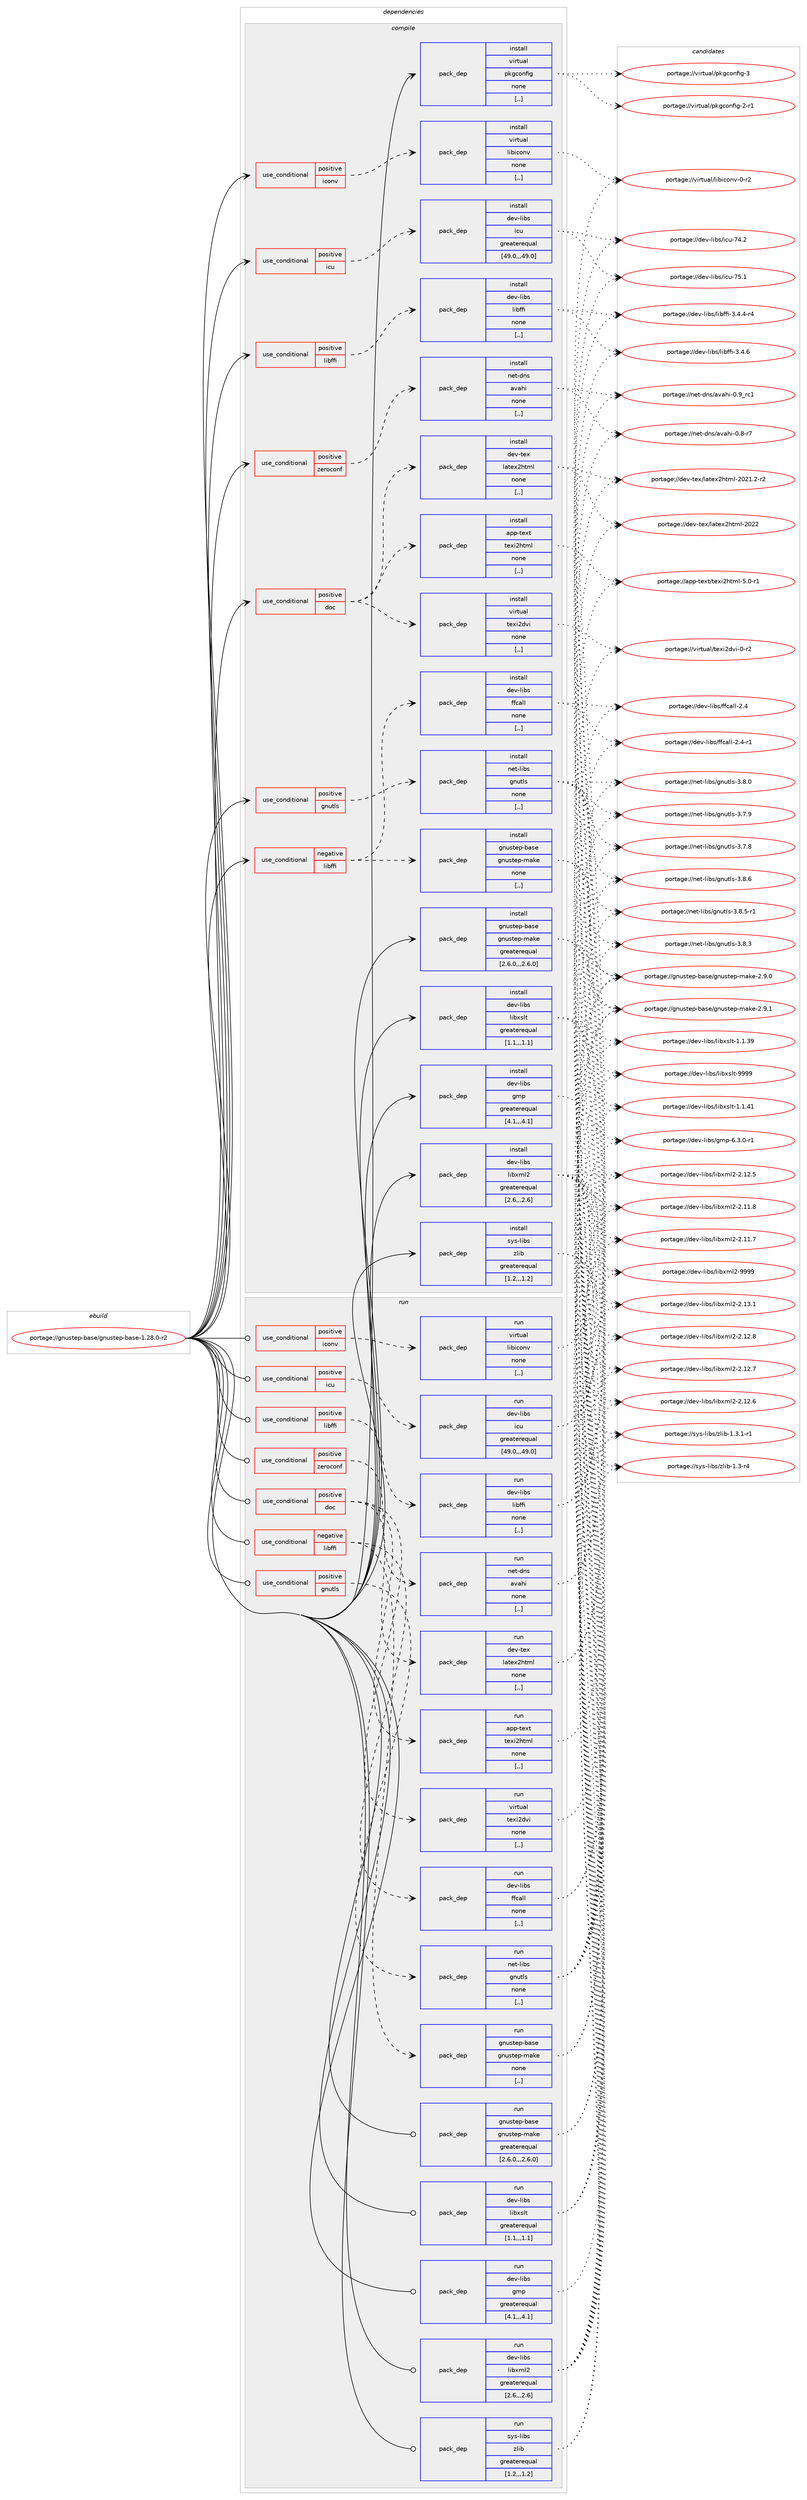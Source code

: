 digraph prolog {

# *************
# Graph options
# *************

newrank=true;
concentrate=true;
compound=true;
graph [rankdir=LR,fontname=Helvetica,fontsize=10,ranksep=1.5];#, ranksep=2.5, nodesep=0.2];
edge  [arrowhead=vee];
node  [fontname=Helvetica,fontsize=10];

# **********
# The ebuild
# **********

subgraph cluster_leftcol {
color=gray;
rank=same;
label=<<i>ebuild</i>>;
id [label="portage://gnustep-base/gnustep-base-1.28.0-r2", color=red, width=4, href="../gnustep-base/gnustep-base-1.28.0-r2.svg"];
}

# ****************
# The dependencies
# ****************

subgraph cluster_midcol {
color=gray;
label=<<i>dependencies</i>>;
subgraph cluster_compile {
fillcolor="#eeeeee";
style=filled;
label=<<i>compile</i>>;
subgraph cond65644 {
dependency240424 [label=<<TABLE BORDER="0" CELLBORDER="1" CELLSPACING="0" CELLPADDING="4"><TR><TD ROWSPAN="3" CELLPADDING="10">use_conditional</TD></TR><TR><TD>negative</TD></TR><TR><TD>libffi</TD></TR></TABLE>>, shape=none, color=red];
subgraph pack173234 {
dependency240425 [label=<<TABLE BORDER="0" CELLBORDER="1" CELLSPACING="0" CELLPADDING="4" WIDTH="220"><TR><TD ROWSPAN="6" CELLPADDING="30">pack_dep</TD></TR><TR><TD WIDTH="110">install</TD></TR><TR><TD>dev-libs</TD></TR><TR><TD>ffcall</TD></TR><TR><TD>none</TD></TR><TR><TD>[,,]</TD></TR></TABLE>>, shape=none, color=blue];
}
dependency240424:e -> dependency240425:w [weight=20,style="dashed",arrowhead="vee"];
subgraph pack173235 {
dependency240426 [label=<<TABLE BORDER="0" CELLBORDER="1" CELLSPACING="0" CELLPADDING="4" WIDTH="220"><TR><TD ROWSPAN="6" CELLPADDING="30">pack_dep</TD></TR><TR><TD WIDTH="110">install</TD></TR><TR><TD>gnustep-base</TD></TR><TR><TD>gnustep-make</TD></TR><TR><TD>none</TD></TR><TR><TD>[,,]</TD></TR></TABLE>>, shape=none, color=blue];
}
dependency240424:e -> dependency240426:w [weight=20,style="dashed",arrowhead="vee"];
}
id:e -> dependency240424:w [weight=20,style="solid",arrowhead="vee"];
subgraph cond65645 {
dependency240427 [label=<<TABLE BORDER="0" CELLBORDER="1" CELLSPACING="0" CELLPADDING="4"><TR><TD ROWSPAN="3" CELLPADDING="10">use_conditional</TD></TR><TR><TD>positive</TD></TR><TR><TD>doc</TD></TR></TABLE>>, shape=none, color=red];
subgraph pack173236 {
dependency240428 [label=<<TABLE BORDER="0" CELLBORDER="1" CELLSPACING="0" CELLPADDING="4" WIDTH="220"><TR><TD ROWSPAN="6" CELLPADDING="30">pack_dep</TD></TR><TR><TD WIDTH="110">install</TD></TR><TR><TD>virtual</TD></TR><TR><TD>texi2dvi</TD></TR><TR><TD>none</TD></TR><TR><TD>[,,]</TD></TR></TABLE>>, shape=none, color=blue];
}
dependency240427:e -> dependency240428:w [weight=20,style="dashed",arrowhead="vee"];
subgraph pack173237 {
dependency240429 [label=<<TABLE BORDER="0" CELLBORDER="1" CELLSPACING="0" CELLPADDING="4" WIDTH="220"><TR><TD ROWSPAN="6" CELLPADDING="30">pack_dep</TD></TR><TR><TD WIDTH="110">install</TD></TR><TR><TD>dev-tex</TD></TR><TR><TD>latex2html</TD></TR><TR><TD>none</TD></TR><TR><TD>[,,]</TD></TR></TABLE>>, shape=none, color=blue];
}
dependency240427:e -> dependency240429:w [weight=20,style="dashed",arrowhead="vee"];
subgraph pack173238 {
dependency240430 [label=<<TABLE BORDER="0" CELLBORDER="1" CELLSPACING="0" CELLPADDING="4" WIDTH="220"><TR><TD ROWSPAN="6" CELLPADDING="30">pack_dep</TD></TR><TR><TD WIDTH="110">install</TD></TR><TR><TD>app-text</TD></TR><TR><TD>texi2html</TD></TR><TR><TD>none</TD></TR><TR><TD>[,,]</TD></TR></TABLE>>, shape=none, color=blue];
}
dependency240427:e -> dependency240430:w [weight=20,style="dashed",arrowhead="vee"];
}
id:e -> dependency240427:w [weight=20,style="solid",arrowhead="vee"];
subgraph cond65646 {
dependency240431 [label=<<TABLE BORDER="0" CELLBORDER="1" CELLSPACING="0" CELLPADDING="4"><TR><TD ROWSPAN="3" CELLPADDING="10">use_conditional</TD></TR><TR><TD>positive</TD></TR><TR><TD>gnutls</TD></TR></TABLE>>, shape=none, color=red];
subgraph pack173239 {
dependency240432 [label=<<TABLE BORDER="0" CELLBORDER="1" CELLSPACING="0" CELLPADDING="4" WIDTH="220"><TR><TD ROWSPAN="6" CELLPADDING="30">pack_dep</TD></TR><TR><TD WIDTH="110">install</TD></TR><TR><TD>net-libs</TD></TR><TR><TD>gnutls</TD></TR><TR><TD>none</TD></TR><TR><TD>[,,]</TD></TR></TABLE>>, shape=none, color=blue];
}
dependency240431:e -> dependency240432:w [weight=20,style="dashed",arrowhead="vee"];
}
id:e -> dependency240431:w [weight=20,style="solid",arrowhead="vee"];
subgraph cond65647 {
dependency240433 [label=<<TABLE BORDER="0" CELLBORDER="1" CELLSPACING="0" CELLPADDING="4"><TR><TD ROWSPAN="3" CELLPADDING="10">use_conditional</TD></TR><TR><TD>positive</TD></TR><TR><TD>iconv</TD></TR></TABLE>>, shape=none, color=red];
subgraph pack173240 {
dependency240434 [label=<<TABLE BORDER="0" CELLBORDER="1" CELLSPACING="0" CELLPADDING="4" WIDTH="220"><TR><TD ROWSPAN="6" CELLPADDING="30">pack_dep</TD></TR><TR><TD WIDTH="110">install</TD></TR><TR><TD>virtual</TD></TR><TR><TD>libiconv</TD></TR><TR><TD>none</TD></TR><TR><TD>[,,]</TD></TR></TABLE>>, shape=none, color=blue];
}
dependency240433:e -> dependency240434:w [weight=20,style="dashed",arrowhead="vee"];
}
id:e -> dependency240433:w [weight=20,style="solid",arrowhead="vee"];
subgraph cond65648 {
dependency240435 [label=<<TABLE BORDER="0" CELLBORDER="1" CELLSPACING="0" CELLPADDING="4"><TR><TD ROWSPAN="3" CELLPADDING="10">use_conditional</TD></TR><TR><TD>positive</TD></TR><TR><TD>icu</TD></TR></TABLE>>, shape=none, color=red];
subgraph pack173241 {
dependency240436 [label=<<TABLE BORDER="0" CELLBORDER="1" CELLSPACING="0" CELLPADDING="4" WIDTH="220"><TR><TD ROWSPAN="6" CELLPADDING="30">pack_dep</TD></TR><TR><TD WIDTH="110">install</TD></TR><TR><TD>dev-libs</TD></TR><TR><TD>icu</TD></TR><TR><TD>greaterequal</TD></TR><TR><TD>[49.0,,,49.0]</TD></TR></TABLE>>, shape=none, color=blue];
}
dependency240435:e -> dependency240436:w [weight=20,style="dashed",arrowhead="vee"];
}
id:e -> dependency240435:w [weight=20,style="solid",arrowhead="vee"];
subgraph cond65649 {
dependency240437 [label=<<TABLE BORDER="0" CELLBORDER="1" CELLSPACING="0" CELLPADDING="4"><TR><TD ROWSPAN="3" CELLPADDING="10">use_conditional</TD></TR><TR><TD>positive</TD></TR><TR><TD>libffi</TD></TR></TABLE>>, shape=none, color=red];
subgraph pack173242 {
dependency240438 [label=<<TABLE BORDER="0" CELLBORDER="1" CELLSPACING="0" CELLPADDING="4" WIDTH="220"><TR><TD ROWSPAN="6" CELLPADDING="30">pack_dep</TD></TR><TR><TD WIDTH="110">install</TD></TR><TR><TD>dev-libs</TD></TR><TR><TD>libffi</TD></TR><TR><TD>none</TD></TR><TR><TD>[,,]</TD></TR></TABLE>>, shape=none, color=blue];
}
dependency240437:e -> dependency240438:w [weight=20,style="dashed",arrowhead="vee"];
}
id:e -> dependency240437:w [weight=20,style="solid",arrowhead="vee"];
subgraph cond65650 {
dependency240439 [label=<<TABLE BORDER="0" CELLBORDER="1" CELLSPACING="0" CELLPADDING="4"><TR><TD ROWSPAN="3" CELLPADDING="10">use_conditional</TD></TR><TR><TD>positive</TD></TR><TR><TD>zeroconf</TD></TR></TABLE>>, shape=none, color=red];
subgraph pack173243 {
dependency240440 [label=<<TABLE BORDER="0" CELLBORDER="1" CELLSPACING="0" CELLPADDING="4" WIDTH="220"><TR><TD ROWSPAN="6" CELLPADDING="30">pack_dep</TD></TR><TR><TD WIDTH="110">install</TD></TR><TR><TD>net-dns</TD></TR><TR><TD>avahi</TD></TR><TR><TD>none</TD></TR><TR><TD>[,,]</TD></TR></TABLE>>, shape=none, color=blue];
}
dependency240439:e -> dependency240440:w [weight=20,style="dashed",arrowhead="vee"];
}
id:e -> dependency240439:w [weight=20,style="solid",arrowhead="vee"];
subgraph pack173244 {
dependency240441 [label=<<TABLE BORDER="0" CELLBORDER="1" CELLSPACING="0" CELLPADDING="4" WIDTH="220"><TR><TD ROWSPAN="6" CELLPADDING="30">pack_dep</TD></TR><TR><TD WIDTH="110">install</TD></TR><TR><TD>dev-libs</TD></TR><TR><TD>gmp</TD></TR><TR><TD>greaterequal</TD></TR><TR><TD>[4.1,,,4.1]</TD></TR></TABLE>>, shape=none, color=blue];
}
id:e -> dependency240441:w [weight=20,style="solid",arrowhead="vee"];
subgraph pack173245 {
dependency240442 [label=<<TABLE BORDER="0" CELLBORDER="1" CELLSPACING="0" CELLPADDING="4" WIDTH="220"><TR><TD ROWSPAN="6" CELLPADDING="30">pack_dep</TD></TR><TR><TD WIDTH="110">install</TD></TR><TR><TD>dev-libs</TD></TR><TR><TD>libxml2</TD></TR><TR><TD>greaterequal</TD></TR><TR><TD>[2.6,,,2.6]</TD></TR></TABLE>>, shape=none, color=blue];
}
id:e -> dependency240442:w [weight=20,style="solid",arrowhead="vee"];
subgraph pack173246 {
dependency240443 [label=<<TABLE BORDER="0" CELLBORDER="1" CELLSPACING="0" CELLPADDING="4" WIDTH="220"><TR><TD ROWSPAN="6" CELLPADDING="30">pack_dep</TD></TR><TR><TD WIDTH="110">install</TD></TR><TR><TD>dev-libs</TD></TR><TR><TD>libxslt</TD></TR><TR><TD>greaterequal</TD></TR><TR><TD>[1.1,,,1.1]</TD></TR></TABLE>>, shape=none, color=blue];
}
id:e -> dependency240443:w [weight=20,style="solid",arrowhead="vee"];
subgraph pack173247 {
dependency240444 [label=<<TABLE BORDER="0" CELLBORDER="1" CELLSPACING="0" CELLPADDING="4" WIDTH="220"><TR><TD ROWSPAN="6" CELLPADDING="30">pack_dep</TD></TR><TR><TD WIDTH="110">install</TD></TR><TR><TD>gnustep-base</TD></TR><TR><TD>gnustep-make</TD></TR><TR><TD>greaterequal</TD></TR><TR><TD>[2.6.0,,,2.6.0]</TD></TR></TABLE>>, shape=none, color=blue];
}
id:e -> dependency240444:w [weight=20,style="solid",arrowhead="vee"];
subgraph pack173248 {
dependency240445 [label=<<TABLE BORDER="0" CELLBORDER="1" CELLSPACING="0" CELLPADDING="4" WIDTH="220"><TR><TD ROWSPAN="6" CELLPADDING="30">pack_dep</TD></TR><TR><TD WIDTH="110">install</TD></TR><TR><TD>sys-libs</TD></TR><TR><TD>zlib</TD></TR><TR><TD>greaterequal</TD></TR><TR><TD>[1.2,,,1.2]</TD></TR></TABLE>>, shape=none, color=blue];
}
id:e -> dependency240445:w [weight=20,style="solid",arrowhead="vee"];
subgraph pack173249 {
dependency240446 [label=<<TABLE BORDER="0" CELLBORDER="1" CELLSPACING="0" CELLPADDING="4" WIDTH="220"><TR><TD ROWSPAN="6" CELLPADDING="30">pack_dep</TD></TR><TR><TD WIDTH="110">install</TD></TR><TR><TD>virtual</TD></TR><TR><TD>pkgconfig</TD></TR><TR><TD>none</TD></TR><TR><TD>[,,]</TD></TR></TABLE>>, shape=none, color=blue];
}
id:e -> dependency240446:w [weight=20,style="solid",arrowhead="vee"];
}
subgraph cluster_compileandrun {
fillcolor="#eeeeee";
style=filled;
label=<<i>compile and run</i>>;
}
subgraph cluster_run {
fillcolor="#eeeeee";
style=filled;
label=<<i>run</i>>;
subgraph cond65651 {
dependency240447 [label=<<TABLE BORDER="0" CELLBORDER="1" CELLSPACING="0" CELLPADDING="4"><TR><TD ROWSPAN="3" CELLPADDING="10">use_conditional</TD></TR><TR><TD>negative</TD></TR><TR><TD>libffi</TD></TR></TABLE>>, shape=none, color=red];
subgraph pack173250 {
dependency240448 [label=<<TABLE BORDER="0" CELLBORDER="1" CELLSPACING="0" CELLPADDING="4" WIDTH="220"><TR><TD ROWSPAN="6" CELLPADDING="30">pack_dep</TD></TR><TR><TD WIDTH="110">run</TD></TR><TR><TD>dev-libs</TD></TR><TR><TD>ffcall</TD></TR><TR><TD>none</TD></TR><TR><TD>[,,]</TD></TR></TABLE>>, shape=none, color=blue];
}
dependency240447:e -> dependency240448:w [weight=20,style="dashed",arrowhead="vee"];
subgraph pack173251 {
dependency240449 [label=<<TABLE BORDER="0" CELLBORDER="1" CELLSPACING="0" CELLPADDING="4" WIDTH="220"><TR><TD ROWSPAN="6" CELLPADDING="30">pack_dep</TD></TR><TR><TD WIDTH="110">run</TD></TR><TR><TD>gnustep-base</TD></TR><TR><TD>gnustep-make</TD></TR><TR><TD>none</TD></TR><TR><TD>[,,]</TD></TR></TABLE>>, shape=none, color=blue];
}
dependency240447:e -> dependency240449:w [weight=20,style="dashed",arrowhead="vee"];
}
id:e -> dependency240447:w [weight=20,style="solid",arrowhead="odot"];
subgraph cond65652 {
dependency240450 [label=<<TABLE BORDER="0" CELLBORDER="1" CELLSPACING="0" CELLPADDING="4"><TR><TD ROWSPAN="3" CELLPADDING="10">use_conditional</TD></TR><TR><TD>positive</TD></TR><TR><TD>doc</TD></TR></TABLE>>, shape=none, color=red];
subgraph pack173252 {
dependency240451 [label=<<TABLE BORDER="0" CELLBORDER="1" CELLSPACING="0" CELLPADDING="4" WIDTH="220"><TR><TD ROWSPAN="6" CELLPADDING="30">pack_dep</TD></TR><TR><TD WIDTH="110">run</TD></TR><TR><TD>virtual</TD></TR><TR><TD>texi2dvi</TD></TR><TR><TD>none</TD></TR><TR><TD>[,,]</TD></TR></TABLE>>, shape=none, color=blue];
}
dependency240450:e -> dependency240451:w [weight=20,style="dashed",arrowhead="vee"];
subgraph pack173253 {
dependency240452 [label=<<TABLE BORDER="0" CELLBORDER="1" CELLSPACING="0" CELLPADDING="4" WIDTH="220"><TR><TD ROWSPAN="6" CELLPADDING="30">pack_dep</TD></TR><TR><TD WIDTH="110">run</TD></TR><TR><TD>dev-tex</TD></TR><TR><TD>latex2html</TD></TR><TR><TD>none</TD></TR><TR><TD>[,,]</TD></TR></TABLE>>, shape=none, color=blue];
}
dependency240450:e -> dependency240452:w [weight=20,style="dashed",arrowhead="vee"];
subgraph pack173254 {
dependency240453 [label=<<TABLE BORDER="0" CELLBORDER="1" CELLSPACING="0" CELLPADDING="4" WIDTH="220"><TR><TD ROWSPAN="6" CELLPADDING="30">pack_dep</TD></TR><TR><TD WIDTH="110">run</TD></TR><TR><TD>app-text</TD></TR><TR><TD>texi2html</TD></TR><TR><TD>none</TD></TR><TR><TD>[,,]</TD></TR></TABLE>>, shape=none, color=blue];
}
dependency240450:e -> dependency240453:w [weight=20,style="dashed",arrowhead="vee"];
}
id:e -> dependency240450:w [weight=20,style="solid",arrowhead="odot"];
subgraph cond65653 {
dependency240454 [label=<<TABLE BORDER="0" CELLBORDER="1" CELLSPACING="0" CELLPADDING="4"><TR><TD ROWSPAN="3" CELLPADDING="10">use_conditional</TD></TR><TR><TD>positive</TD></TR><TR><TD>gnutls</TD></TR></TABLE>>, shape=none, color=red];
subgraph pack173255 {
dependency240455 [label=<<TABLE BORDER="0" CELLBORDER="1" CELLSPACING="0" CELLPADDING="4" WIDTH="220"><TR><TD ROWSPAN="6" CELLPADDING="30">pack_dep</TD></TR><TR><TD WIDTH="110">run</TD></TR><TR><TD>net-libs</TD></TR><TR><TD>gnutls</TD></TR><TR><TD>none</TD></TR><TR><TD>[,,]</TD></TR></TABLE>>, shape=none, color=blue];
}
dependency240454:e -> dependency240455:w [weight=20,style="dashed",arrowhead="vee"];
}
id:e -> dependency240454:w [weight=20,style="solid",arrowhead="odot"];
subgraph cond65654 {
dependency240456 [label=<<TABLE BORDER="0" CELLBORDER="1" CELLSPACING="0" CELLPADDING="4"><TR><TD ROWSPAN="3" CELLPADDING="10">use_conditional</TD></TR><TR><TD>positive</TD></TR><TR><TD>iconv</TD></TR></TABLE>>, shape=none, color=red];
subgraph pack173256 {
dependency240457 [label=<<TABLE BORDER="0" CELLBORDER="1" CELLSPACING="0" CELLPADDING="4" WIDTH="220"><TR><TD ROWSPAN="6" CELLPADDING="30">pack_dep</TD></TR><TR><TD WIDTH="110">run</TD></TR><TR><TD>virtual</TD></TR><TR><TD>libiconv</TD></TR><TR><TD>none</TD></TR><TR><TD>[,,]</TD></TR></TABLE>>, shape=none, color=blue];
}
dependency240456:e -> dependency240457:w [weight=20,style="dashed",arrowhead="vee"];
}
id:e -> dependency240456:w [weight=20,style="solid",arrowhead="odot"];
subgraph cond65655 {
dependency240458 [label=<<TABLE BORDER="0" CELLBORDER="1" CELLSPACING="0" CELLPADDING="4"><TR><TD ROWSPAN="3" CELLPADDING="10">use_conditional</TD></TR><TR><TD>positive</TD></TR><TR><TD>icu</TD></TR></TABLE>>, shape=none, color=red];
subgraph pack173257 {
dependency240459 [label=<<TABLE BORDER="0" CELLBORDER="1" CELLSPACING="0" CELLPADDING="4" WIDTH="220"><TR><TD ROWSPAN="6" CELLPADDING="30">pack_dep</TD></TR><TR><TD WIDTH="110">run</TD></TR><TR><TD>dev-libs</TD></TR><TR><TD>icu</TD></TR><TR><TD>greaterequal</TD></TR><TR><TD>[49.0,,,49.0]</TD></TR></TABLE>>, shape=none, color=blue];
}
dependency240458:e -> dependency240459:w [weight=20,style="dashed",arrowhead="vee"];
}
id:e -> dependency240458:w [weight=20,style="solid",arrowhead="odot"];
subgraph cond65656 {
dependency240460 [label=<<TABLE BORDER="0" CELLBORDER="1" CELLSPACING="0" CELLPADDING="4"><TR><TD ROWSPAN="3" CELLPADDING="10">use_conditional</TD></TR><TR><TD>positive</TD></TR><TR><TD>libffi</TD></TR></TABLE>>, shape=none, color=red];
subgraph pack173258 {
dependency240461 [label=<<TABLE BORDER="0" CELLBORDER="1" CELLSPACING="0" CELLPADDING="4" WIDTH="220"><TR><TD ROWSPAN="6" CELLPADDING="30">pack_dep</TD></TR><TR><TD WIDTH="110">run</TD></TR><TR><TD>dev-libs</TD></TR><TR><TD>libffi</TD></TR><TR><TD>none</TD></TR><TR><TD>[,,]</TD></TR></TABLE>>, shape=none, color=blue];
}
dependency240460:e -> dependency240461:w [weight=20,style="dashed",arrowhead="vee"];
}
id:e -> dependency240460:w [weight=20,style="solid",arrowhead="odot"];
subgraph cond65657 {
dependency240462 [label=<<TABLE BORDER="0" CELLBORDER="1" CELLSPACING="0" CELLPADDING="4"><TR><TD ROWSPAN="3" CELLPADDING="10">use_conditional</TD></TR><TR><TD>positive</TD></TR><TR><TD>zeroconf</TD></TR></TABLE>>, shape=none, color=red];
subgraph pack173259 {
dependency240463 [label=<<TABLE BORDER="0" CELLBORDER="1" CELLSPACING="0" CELLPADDING="4" WIDTH="220"><TR><TD ROWSPAN="6" CELLPADDING="30">pack_dep</TD></TR><TR><TD WIDTH="110">run</TD></TR><TR><TD>net-dns</TD></TR><TR><TD>avahi</TD></TR><TR><TD>none</TD></TR><TR><TD>[,,]</TD></TR></TABLE>>, shape=none, color=blue];
}
dependency240462:e -> dependency240463:w [weight=20,style="dashed",arrowhead="vee"];
}
id:e -> dependency240462:w [weight=20,style="solid",arrowhead="odot"];
subgraph pack173260 {
dependency240464 [label=<<TABLE BORDER="0" CELLBORDER="1" CELLSPACING="0" CELLPADDING="4" WIDTH="220"><TR><TD ROWSPAN="6" CELLPADDING="30">pack_dep</TD></TR><TR><TD WIDTH="110">run</TD></TR><TR><TD>dev-libs</TD></TR><TR><TD>gmp</TD></TR><TR><TD>greaterequal</TD></TR><TR><TD>[4.1,,,4.1]</TD></TR></TABLE>>, shape=none, color=blue];
}
id:e -> dependency240464:w [weight=20,style="solid",arrowhead="odot"];
subgraph pack173261 {
dependency240465 [label=<<TABLE BORDER="0" CELLBORDER="1" CELLSPACING="0" CELLPADDING="4" WIDTH="220"><TR><TD ROWSPAN="6" CELLPADDING="30">pack_dep</TD></TR><TR><TD WIDTH="110">run</TD></TR><TR><TD>dev-libs</TD></TR><TR><TD>libxml2</TD></TR><TR><TD>greaterequal</TD></TR><TR><TD>[2.6,,,2.6]</TD></TR></TABLE>>, shape=none, color=blue];
}
id:e -> dependency240465:w [weight=20,style="solid",arrowhead="odot"];
subgraph pack173262 {
dependency240466 [label=<<TABLE BORDER="0" CELLBORDER="1" CELLSPACING="0" CELLPADDING="4" WIDTH="220"><TR><TD ROWSPAN="6" CELLPADDING="30">pack_dep</TD></TR><TR><TD WIDTH="110">run</TD></TR><TR><TD>dev-libs</TD></TR><TR><TD>libxslt</TD></TR><TR><TD>greaterequal</TD></TR><TR><TD>[1.1,,,1.1]</TD></TR></TABLE>>, shape=none, color=blue];
}
id:e -> dependency240466:w [weight=20,style="solid",arrowhead="odot"];
subgraph pack173263 {
dependency240467 [label=<<TABLE BORDER="0" CELLBORDER="1" CELLSPACING="0" CELLPADDING="4" WIDTH="220"><TR><TD ROWSPAN="6" CELLPADDING="30">pack_dep</TD></TR><TR><TD WIDTH="110">run</TD></TR><TR><TD>gnustep-base</TD></TR><TR><TD>gnustep-make</TD></TR><TR><TD>greaterequal</TD></TR><TR><TD>[2.6.0,,,2.6.0]</TD></TR></TABLE>>, shape=none, color=blue];
}
id:e -> dependency240467:w [weight=20,style="solid",arrowhead="odot"];
subgraph pack173264 {
dependency240468 [label=<<TABLE BORDER="0" CELLBORDER="1" CELLSPACING="0" CELLPADDING="4" WIDTH="220"><TR><TD ROWSPAN="6" CELLPADDING="30">pack_dep</TD></TR><TR><TD WIDTH="110">run</TD></TR><TR><TD>sys-libs</TD></TR><TR><TD>zlib</TD></TR><TR><TD>greaterequal</TD></TR><TR><TD>[1.2,,,1.2]</TD></TR></TABLE>>, shape=none, color=blue];
}
id:e -> dependency240468:w [weight=20,style="solid",arrowhead="odot"];
}
}

# **************
# The candidates
# **************

subgraph cluster_choices {
rank=same;
color=gray;
label=<<i>candidates</i>>;

subgraph choice173234 {
color=black;
nodesep=1;
choice1001011184510810598115471021029997108108455046524511449 [label="portage://dev-libs/ffcall-2.4-r1", color=red, width=4,href="../dev-libs/ffcall-2.4-r1.svg"];
choice100101118451081059811547102102999710810845504652 [label="portage://dev-libs/ffcall-2.4", color=red, width=4,href="../dev-libs/ffcall-2.4.svg"];
dependency240425:e -> choice1001011184510810598115471021029997108108455046524511449:w [style=dotted,weight="100"];
dependency240425:e -> choice100101118451081059811547102102999710810845504652:w [style=dotted,weight="100"];
}
subgraph choice173235 {
color=black;
nodesep=1;
choice103110117115116101112459897115101471031101171151161011124510997107101455046574649 [label="portage://gnustep-base/gnustep-make-2.9.1", color=red, width=4,href="../gnustep-base/gnustep-make-2.9.1.svg"];
choice103110117115116101112459897115101471031101171151161011124510997107101455046574648 [label="portage://gnustep-base/gnustep-make-2.9.0", color=red, width=4,href="../gnustep-base/gnustep-make-2.9.0.svg"];
dependency240426:e -> choice103110117115116101112459897115101471031101171151161011124510997107101455046574649:w [style=dotted,weight="100"];
dependency240426:e -> choice103110117115116101112459897115101471031101171151161011124510997107101455046574648:w [style=dotted,weight="100"];
}
subgraph choice173236 {
color=black;
nodesep=1;
choice11810511411611797108471161011201055010011810545484511450 [label="portage://virtual/texi2dvi-0-r2", color=red, width=4,href="../virtual/texi2dvi-0-r2.svg"];
dependency240428:e -> choice11810511411611797108471161011201055010011810545484511450:w [style=dotted,weight="100"];
}
subgraph choice173237 {
color=black;
nodesep=1;
choice100101118451161011204710897116101120501041161091084550485050 [label="portage://dev-tex/latex2html-2022", color=red, width=4,href="../dev-tex/latex2html-2022.svg"];
choice10010111845116101120471089711610112050104116109108455048504946504511450 [label="portage://dev-tex/latex2html-2021.2-r2", color=red, width=4,href="../dev-tex/latex2html-2021.2-r2.svg"];
dependency240429:e -> choice100101118451161011204710897116101120501041161091084550485050:w [style=dotted,weight="100"];
dependency240429:e -> choice10010111845116101120471089711610112050104116109108455048504946504511450:w [style=dotted,weight="100"];
}
subgraph choice173238 {
color=black;
nodesep=1;
choice97112112451161011201164711610112010550104116109108455346484511449 [label="portage://app-text/texi2html-5.0-r1", color=red, width=4,href="../app-text/texi2html-5.0-r1.svg"];
dependency240430:e -> choice97112112451161011201164711610112010550104116109108455346484511449:w [style=dotted,weight="100"];
}
subgraph choice173239 {
color=black;
nodesep=1;
choice110101116451081059811547103110117116108115455146564654 [label="portage://net-libs/gnutls-3.8.6", color=red, width=4,href="../net-libs/gnutls-3.8.6.svg"];
choice1101011164510810598115471031101171161081154551465646534511449 [label="portage://net-libs/gnutls-3.8.5-r1", color=red, width=4,href="../net-libs/gnutls-3.8.5-r1.svg"];
choice110101116451081059811547103110117116108115455146564651 [label="portage://net-libs/gnutls-3.8.3", color=red, width=4,href="../net-libs/gnutls-3.8.3.svg"];
choice110101116451081059811547103110117116108115455146564648 [label="portage://net-libs/gnutls-3.8.0", color=red, width=4,href="../net-libs/gnutls-3.8.0.svg"];
choice110101116451081059811547103110117116108115455146554657 [label="portage://net-libs/gnutls-3.7.9", color=red, width=4,href="../net-libs/gnutls-3.7.9.svg"];
choice110101116451081059811547103110117116108115455146554656 [label="portage://net-libs/gnutls-3.7.8", color=red, width=4,href="../net-libs/gnutls-3.7.8.svg"];
dependency240432:e -> choice110101116451081059811547103110117116108115455146564654:w [style=dotted,weight="100"];
dependency240432:e -> choice1101011164510810598115471031101171161081154551465646534511449:w [style=dotted,weight="100"];
dependency240432:e -> choice110101116451081059811547103110117116108115455146564651:w [style=dotted,weight="100"];
dependency240432:e -> choice110101116451081059811547103110117116108115455146564648:w [style=dotted,weight="100"];
dependency240432:e -> choice110101116451081059811547103110117116108115455146554657:w [style=dotted,weight="100"];
dependency240432:e -> choice110101116451081059811547103110117116108115455146554656:w [style=dotted,weight="100"];
}
subgraph choice173240 {
color=black;
nodesep=1;
choice1181051141161179710847108105981059911111011845484511450 [label="portage://virtual/libiconv-0-r2", color=red, width=4,href="../virtual/libiconv-0-r2.svg"];
dependency240434:e -> choice1181051141161179710847108105981059911111011845484511450:w [style=dotted,weight="100"];
}
subgraph choice173241 {
color=black;
nodesep=1;
choice100101118451081059811547105991174555534649 [label="portage://dev-libs/icu-75.1", color=red, width=4,href="../dev-libs/icu-75.1.svg"];
choice100101118451081059811547105991174555524650 [label="portage://dev-libs/icu-74.2", color=red, width=4,href="../dev-libs/icu-74.2.svg"];
dependency240436:e -> choice100101118451081059811547105991174555534649:w [style=dotted,weight="100"];
dependency240436:e -> choice100101118451081059811547105991174555524650:w [style=dotted,weight="100"];
}
subgraph choice173242 {
color=black;
nodesep=1;
choice10010111845108105981154710810598102102105455146524654 [label="portage://dev-libs/libffi-3.4.6", color=red, width=4,href="../dev-libs/libffi-3.4.6.svg"];
choice100101118451081059811547108105981021021054551465246524511452 [label="portage://dev-libs/libffi-3.4.4-r4", color=red, width=4,href="../dev-libs/libffi-3.4.4-r4.svg"];
dependency240438:e -> choice10010111845108105981154710810598102102105455146524654:w [style=dotted,weight="100"];
dependency240438:e -> choice100101118451081059811547108105981021021054551465246524511452:w [style=dotted,weight="100"];
}
subgraph choice173243 {
color=black;
nodesep=1;
choice1101011164510011011547971189710410545484657951149949 [label="portage://net-dns/avahi-0.9_rc1", color=red, width=4,href="../net-dns/avahi-0.9_rc1.svg"];
choice11010111645100110115479711897104105454846564511455 [label="portage://net-dns/avahi-0.8-r7", color=red, width=4,href="../net-dns/avahi-0.8-r7.svg"];
dependency240440:e -> choice1101011164510011011547971189710410545484657951149949:w [style=dotted,weight="100"];
dependency240440:e -> choice11010111645100110115479711897104105454846564511455:w [style=dotted,weight="100"];
}
subgraph choice173244 {
color=black;
nodesep=1;
choice1001011184510810598115471031091124554465146484511449 [label="portage://dev-libs/gmp-6.3.0-r1", color=red, width=4,href="../dev-libs/gmp-6.3.0-r1.svg"];
dependency240441:e -> choice1001011184510810598115471031091124554465146484511449:w [style=dotted,weight="100"];
}
subgraph choice173245 {
color=black;
nodesep=1;
choice10010111845108105981154710810598120109108504557575757 [label="portage://dev-libs/libxml2-9999", color=red, width=4,href="../dev-libs/libxml2-9999.svg"];
choice100101118451081059811547108105981201091085045504649514649 [label="portage://dev-libs/libxml2-2.13.1", color=red, width=4,href="../dev-libs/libxml2-2.13.1.svg"];
choice100101118451081059811547108105981201091085045504649504656 [label="portage://dev-libs/libxml2-2.12.8", color=red, width=4,href="../dev-libs/libxml2-2.12.8.svg"];
choice100101118451081059811547108105981201091085045504649504655 [label="portage://dev-libs/libxml2-2.12.7", color=red, width=4,href="../dev-libs/libxml2-2.12.7.svg"];
choice100101118451081059811547108105981201091085045504649504654 [label="portage://dev-libs/libxml2-2.12.6", color=red, width=4,href="../dev-libs/libxml2-2.12.6.svg"];
choice100101118451081059811547108105981201091085045504649504653 [label="portage://dev-libs/libxml2-2.12.5", color=red, width=4,href="../dev-libs/libxml2-2.12.5.svg"];
choice100101118451081059811547108105981201091085045504649494656 [label="portage://dev-libs/libxml2-2.11.8", color=red, width=4,href="../dev-libs/libxml2-2.11.8.svg"];
choice100101118451081059811547108105981201091085045504649494655 [label="portage://dev-libs/libxml2-2.11.7", color=red, width=4,href="../dev-libs/libxml2-2.11.7.svg"];
dependency240442:e -> choice10010111845108105981154710810598120109108504557575757:w [style=dotted,weight="100"];
dependency240442:e -> choice100101118451081059811547108105981201091085045504649514649:w [style=dotted,weight="100"];
dependency240442:e -> choice100101118451081059811547108105981201091085045504649504656:w [style=dotted,weight="100"];
dependency240442:e -> choice100101118451081059811547108105981201091085045504649504655:w [style=dotted,weight="100"];
dependency240442:e -> choice100101118451081059811547108105981201091085045504649504654:w [style=dotted,weight="100"];
dependency240442:e -> choice100101118451081059811547108105981201091085045504649504653:w [style=dotted,weight="100"];
dependency240442:e -> choice100101118451081059811547108105981201091085045504649494656:w [style=dotted,weight="100"];
dependency240442:e -> choice100101118451081059811547108105981201091085045504649494655:w [style=dotted,weight="100"];
}
subgraph choice173246 {
color=black;
nodesep=1;
choice100101118451081059811547108105981201151081164557575757 [label="portage://dev-libs/libxslt-9999", color=red, width=4,href="../dev-libs/libxslt-9999.svg"];
choice1001011184510810598115471081059812011510811645494649465249 [label="portage://dev-libs/libxslt-1.1.41", color=red, width=4,href="../dev-libs/libxslt-1.1.41.svg"];
choice1001011184510810598115471081059812011510811645494649465157 [label="portage://dev-libs/libxslt-1.1.39", color=red, width=4,href="../dev-libs/libxslt-1.1.39.svg"];
dependency240443:e -> choice100101118451081059811547108105981201151081164557575757:w [style=dotted,weight="100"];
dependency240443:e -> choice1001011184510810598115471081059812011510811645494649465249:w [style=dotted,weight="100"];
dependency240443:e -> choice1001011184510810598115471081059812011510811645494649465157:w [style=dotted,weight="100"];
}
subgraph choice173247 {
color=black;
nodesep=1;
choice103110117115116101112459897115101471031101171151161011124510997107101455046574649 [label="portage://gnustep-base/gnustep-make-2.9.1", color=red, width=4,href="../gnustep-base/gnustep-make-2.9.1.svg"];
choice103110117115116101112459897115101471031101171151161011124510997107101455046574648 [label="portage://gnustep-base/gnustep-make-2.9.0", color=red, width=4,href="../gnustep-base/gnustep-make-2.9.0.svg"];
dependency240444:e -> choice103110117115116101112459897115101471031101171151161011124510997107101455046574649:w [style=dotted,weight="100"];
dependency240444:e -> choice103110117115116101112459897115101471031101171151161011124510997107101455046574648:w [style=dotted,weight="100"];
}
subgraph choice173248 {
color=black;
nodesep=1;
choice115121115451081059811547122108105984549465146494511449 [label="portage://sys-libs/zlib-1.3.1-r1", color=red, width=4,href="../sys-libs/zlib-1.3.1-r1.svg"];
choice11512111545108105981154712210810598454946514511452 [label="portage://sys-libs/zlib-1.3-r4", color=red, width=4,href="../sys-libs/zlib-1.3-r4.svg"];
dependency240445:e -> choice115121115451081059811547122108105984549465146494511449:w [style=dotted,weight="100"];
dependency240445:e -> choice11512111545108105981154712210810598454946514511452:w [style=dotted,weight="100"];
}
subgraph choice173249 {
color=black;
nodesep=1;
choice1181051141161179710847112107103991111101021051034551 [label="portage://virtual/pkgconfig-3", color=red, width=4,href="../virtual/pkgconfig-3.svg"];
choice11810511411611797108471121071039911111010210510345504511449 [label="portage://virtual/pkgconfig-2-r1", color=red, width=4,href="../virtual/pkgconfig-2-r1.svg"];
dependency240446:e -> choice1181051141161179710847112107103991111101021051034551:w [style=dotted,weight="100"];
dependency240446:e -> choice11810511411611797108471121071039911111010210510345504511449:w [style=dotted,weight="100"];
}
subgraph choice173250 {
color=black;
nodesep=1;
choice1001011184510810598115471021029997108108455046524511449 [label="portage://dev-libs/ffcall-2.4-r1", color=red, width=4,href="../dev-libs/ffcall-2.4-r1.svg"];
choice100101118451081059811547102102999710810845504652 [label="portage://dev-libs/ffcall-2.4", color=red, width=4,href="../dev-libs/ffcall-2.4.svg"];
dependency240448:e -> choice1001011184510810598115471021029997108108455046524511449:w [style=dotted,weight="100"];
dependency240448:e -> choice100101118451081059811547102102999710810845504652:w [style=dotted,weight="100"];
}
subgraph choice173251 {
color=black;
nodesep=1;
choice103110117115116101112459897115101471031101171151161011124510997107101455046574649 [label="portage://gnustep-base/gnustep-make-2.9.1", color=red, width=4,href="../gnustep-base/gnustep-make-2.9.1.svg"];
choice103110117115116101112459897115101471031101171151161011124510997107101455046574648 [label="portage://gnustep-base/gnustep-make-2.9.0", color=red, width=4,href="../gnustep-base/gnustep-make-2.9.0.svg"];
dependency240449:e -> choice103110117115116101112459897115101471031101171151161011124510997107101455046574649:w [style=dotted,weight="100"];
dependency240449:e -> choice103110117115116101112459897115101471031101171151161011124510997107101455046574648:w [style=dotted,weight="100"];
}
subgraph choice173252 {
color=black;
nodesep=1;
choice11810511411611797108471161011201055010011810545484511450 [label="portage://virtual/texi2dvi-0-r2", color=red, width=4,href="../virtual/texi2dvi-0-r2.svg"];
dependency240451:e -> choice11810511411611797108471161011201055010011810545484511450:w [style=dotted,weight="100"];
}
subgraph choice173253 {
color=black;
nodesep=1;
choice100101118451161011204710897116101120501041161091084550485050 [label="portage://dev-tex/latex2html-2022", color=red, width=4,href="../dev-tex/latex2html-2022.svg"];
choice10010111845116101120471089711610112050104116109108455048504946504511450 [label="portage://dev-tex/latex2html-2021.2-r2", color=red, width=4,href="../dev-tex/latex2html-2021.2-r2.svg"];
dependency240452:e -> choice100101118451161011204710897116101120501041161091084550485050:w [style=dotted,weight="100"];
dependency240452:e -> choice10010111845116101120471089711610112050104116109108455048504946504511450:w [style=dotted,weight="100"];
}
subgraph choice173254 {
color=black;
nodesep=1;
choice97112112451161011201164711610112010550104116109108455346484511449 [label="portage://app-text/texi2html-5.0-r1", color=red, width=4,href="../app-text/texi2html-5.0-r1.svg"];
dependency240453:e -> choice97112112451161011201164711610112010550104116109108455346484511449:w [style=dotted,weight="100"];
}
subgraph choice173255 {
color=black;
nodesep=1;
choice110101116451081059811547103110117116108115455146564654 [label="portage://net-libs/gnutls-3.8.6", color=red, width=4,href="../net-libs/gnutls-3.8.6.svg"];
choice1101011164510810598115471031101171161081154551465646534511449 [label="portage://net-libs/gnutls-3.8.5-r1", color=red, width=4,href="../net-libs/gnutls-3.8.5-r1.svg"];
choice110101116451081059811547103110117116108115455146564651 [label="portage://net-libs/gnutls-3.8.3", color=red, width=4,href="../net-libs/gnutls-3.8.3.svg"];
choice110101116451081059811547103110117116108115455146564648 [label="portage://net-libs/gnutls-3.8.0", color=red, width=4,href="../net-libs/gnutls-3.8.0.svg"];
choice110101116451081059811547103110117116108115455146554657 [label="portage://net-libs/gnutls-3.7.9", color=red, width=4,href="../net-libs/gnutls-3.7.9.svg"];
choice110101116451081059811547103110117116108115455146554656 [label="portage://net-libs/gnutls-3.7.8", color=red, width=4,href="../net-libs/gnutls-3.7.8.svg"];
dependency240455:e -> choice110101116451081059811547103110117116108115455146564654:w [style=dotted,weight="100"];
dependency240455:e -> choice1101011164510810598115471031101171161081154551465646534511449:w [style=dotted,weight="100"];
dependency240455:e -> choice110101116451081059811547103110117116108115455146564651:w [style=dotted,weight="100"];
dependency240455:e -> choice110101116451081059811547103110117116108115455146564648:w [style=dotted,weight="100"];
dependency240455:e -> choice110101116451081059811547103110117116108115455146554657:w [style=dotted,weight="100"];
dependency240455:e -> choice110101116451081059811547103110117116108115455146554656:w [style=dotted,weight="100"];
}
subgraph choice173256 {
color=black;
nodesep=1;
choice1181051141161179710847108105981059911111011845484511450 [label="portage://virtual/libiconv-0-r2", color=red, width=4,href="../virtual/libiconv-0-r2.svg"];
dependency240457:e -> choice1181051141161179710847108105981059911111011845484511450:w [style=dotted,weight="100"];
}
subgraph choice173257 {
color=black;
nodesep=1;
choice100101118451081059811547105991174555534649 [label="portage://dev-libs/icu-75.1", color=red, width=4,href="../dev-libs/icu-75.1.svg"];
choice100101118451081059811547105991174555524650 [label="portage://dev-libs/icu-74.2", color=red, width=4,href="../dev-libs/icu-74.2.svg"];
dependency240459:e -> choice100101118451081059811547105991174555534649:w [style=dotted,weight="100"];
dependency240459:e -> choice100101118451081059811547105991174555524650:w [style=dotted,weight="100"];
}
subgraph choice173258 {
color=black;
nodesep=1;
choice10010111845108105981154710810598102102105455146524654 [label="portage://dev-libs/libffi-3.4.6", color=red, width=4,href="../dev-libs/libffi-3.4.6.svg"];
choice100101118451081059811547108105981021021054551465246524511452 [label="portage://dev-libs/libffi-3.4.4-r4", color=red, width=4,href="../dev-libs/libffi-3.4.4-r4.svg"];
dependency240461:e -> choice10010111845108105981154710810598102102105455146524654:w [style=dotted,weight="100"];
dependency240461:e -> choice100101118451081059811547108105981021021054551465246524511452:w [style=dotted,weight="100"];
}
subgraph choice173259 {
color=black;
nodesep=1;
choice1101011164510011011547971189710410545484657951149949 [label="portage://net-dns/avahi-0.9_rc1", color=red, width=4,href="../net-dns/avahi-0.9_rc1.svg"];
choice11010111645100110115479711897104105454846564511455 [label="portage://net-dns/avahi-0.8-r7", color=red, width=4,href="../net-dns/avahi-0.8-r7.svg"];
dependency240463:e -> choice1101011164510011011547971189710410545484657951149949:w [style=dotted,weight="100"];
dependency240463:e -> choice11010111645100110115479711897104105454846564511455:w [style=dotted,weight="100"];
}
subgraph choice173260 {
color=black;
nodesep=1;
choice1001011184510810598115471031091124554465146484511449 [label="portage://dev-libs/gmp-6.3.0-r1", color=red, width=4,href="../dev-libs/gmp-6.3.0-r1.svg"];
dependency240464:e -> choice1001011184510810598115471031091124554465146484511449:w [style=dotted,weight="100"];
}
subgraph choice173261 {
color=black;
nodesep=1;
choice10010111845108105981154710810598120109108504557575757 [label="portage://dev-libs/libxml2-9999", color=red, width=4,href="../dev-libs/libxml2-9999.svg"];
choice100101118451081059811547108105981201091085045504649514649 [label="portage://dev-libs/libxml2-2.13.1", color=red, width=4,href="../dev-libs/libxml2-2.13.1.svg"];
choice100101118451081059811547108105981201091085045504649504656 [label="portage://dev-libs/libxml2-2.12.8", color=red, width=4,href="../dev-libs/libxml2-2.12.8.svg"];
choice100101118451081059811547108105981201091085045504649504655 [label="portage://dev-libs/libxml2-2.12.7", color=red, width=4,href="../dev-libs/libxml2-2.12.7.svg"];
choice100101118451081059811547108105981201091085045504649504654 [label="portage://dev-libs/libxml2-2.12.6", color=red, width=4,href="../dev-libs/libxml2-2.12.6.svg"];
choice100101118451081059811547108105981201091085045504649504653 [label="portage://dev-libs/libxml2-2.12.5", color=red, width=4,href="../dev-libs/libxml2-2.12.5.svg"];
choice100101118451081059811547108105981201091085045504649494656 [label="portage://dev-libs/libxml2-2.11.8", color=red, width=4,href="../dev-libs/libxml2-2.11.8.svg"];
choice100101118451081059811547108105981201091085045504649494655 [label="portage://dev-libs/libxml2-2.11.7", color=red, width=4,href="../dev-libs/libxml2-2.11.7.svg"];
dependency240465:e -> choice10010111845108105981154710810598120109108504557575757:w [style=dotted,weight="100"];
dependency240465:e -> choice100101118451081059811547108105981201091085045504649514649:w [style=dotted,weight="100"];
dependency240465:e -> choice100101118451081059811547108105981201091085045504649504656:w [style=dotted,weight="100"];
dependency240465:e -> choice100101118451081059811547108105981201091085045504649504655:w [style=dotted,weight="100"];
dependency240465:e -> choice100101118451081059811547108105981201091085045504649504654:w [style=dotted,weight="100"];
dependency240465:e -> choice100101118451081059811547108105981201091085045504649504653:w [style=dotted,weight="100"];
dependency240465:e -> choice100101118451081059811547108105981201091085045504649494656:w [style=dotted,weight="100"];
dependency240465:e -> choice100101118451081059811547108105981201091085045504649494655:w [style=dotted,weight="100"];
}
subgraph choice173262 {
color=black;
nodesep=1;
choice100101118451081059811547108105981201151081164557575757 [label="portage://dev-libs/libxslt-9999", color=red, width=4,href="../dev-libs/libxslt-9999.svg"];
choice1001011184510810598115471081059812011510811645494649465249 [label="portage://dev-libs/libxslt-1.1.41", color=red, width=4,href="../dev-libs/libxslt-1.1.41.svg"];
choice1001011184510810598115471081059812011510811645494649465157 [label="portage://dev-libs/libxslt-1.1.39", color=red, width=4,href="../dev-libs/libxslt-1.1.39.svg"];
dependency240466:e -> choice100101118451081059811547108105981201151081164557575757:w [style=dotted,weight="100"];
dependency240466:e -> choice1001011184510810598115471081059812011510811645494649465249:w [style=dotted,weight="100"];
dependency240466:e -> choice1001011184510810598115471081059812011510811645494649465157:w [style=dotted,weight="100"];
}
subgraph choice173263 {
color=black;
nodesep=1;
choice103110117115116101112459897115101471031101171151161011124510997107101455046574649 [label="portage://gnustep-base/gnustep-make-2.9.1", color=red, width=4,href="../gnustep-base/gnustep-make-2.9.1.svg"];
choice103110117115116101112459897115101471031101171151161011124510997107101455046574648 [label="portage://gnustep-base/gnustep-make-2.9.0", color=red, width=4,href="../gnustep-base/gnustep-make-2.9.0.svg"];
dependency240467:e -> choice103110117115116101112459897115101471031101171151161011124510997107101455046574649:w [style=dotted,weight="100"];
dependency240467:e -> choice103110117115116101112459897115101471031101171151161011124510997107101455046574648:w [style=dotted,weight="100"];
}
subgraph choice173264 {
color=black;
nodesep=1;
choice115121115451081059811547122108105984549465146494511449 [label="portage://sys-libs/zlib-1.3.1-r1", color=red, width=4,href="../sys-libs/zlib-1.3.1-r1.svg"];
choice11512111545108105981154712210810598454946514511452 [label="portage://sys-libs/zlib-1.3-r4", color=red, width=4,href="../sys-libs/zlib-1.3-r4.svg"];
dependency240468:e -> choice115121115451081059811547122108105984549465146494511449:w [style=dotted,weight="100"];
dependency240468:e -> choice11512111545108105981154712210810598454946514511452:w [style=dotted,weight="100"];
}
}

}
